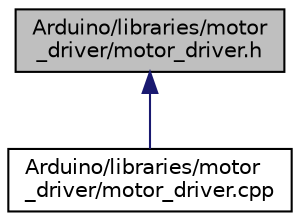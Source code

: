 digraph "Arduino/libraries/motor_driver/motor_driver.h"
{
 // LATEX_PDF_SIZE
  edge [fontname="Helvetica",fontsize="10",labelfontname="Helvetica",labelfontsize="10"];
  node [fontname="Helvetica",fontsize="10",shape=record];
  Node1 [label="Arduino/libraries/motor\l_driver/motor_driver.h",height=0.2,width=0.4,color="black", fillcolor="grey75", style="filled", fontcolor="black",tooltip=" "];
  Node1 -> Node2 [dir="back",color="midnightblue",fontsize="10",style="solid",fontname="Helvetica"];
  Node2 [label="Arduino/libraries/motor\l_driver/motor_driver.cpp",height=0.2,width=0.4,color="black", fillcolor="white", style="filled",URL="$motor__driver_8cpp.html",tooltip=" "];
}
